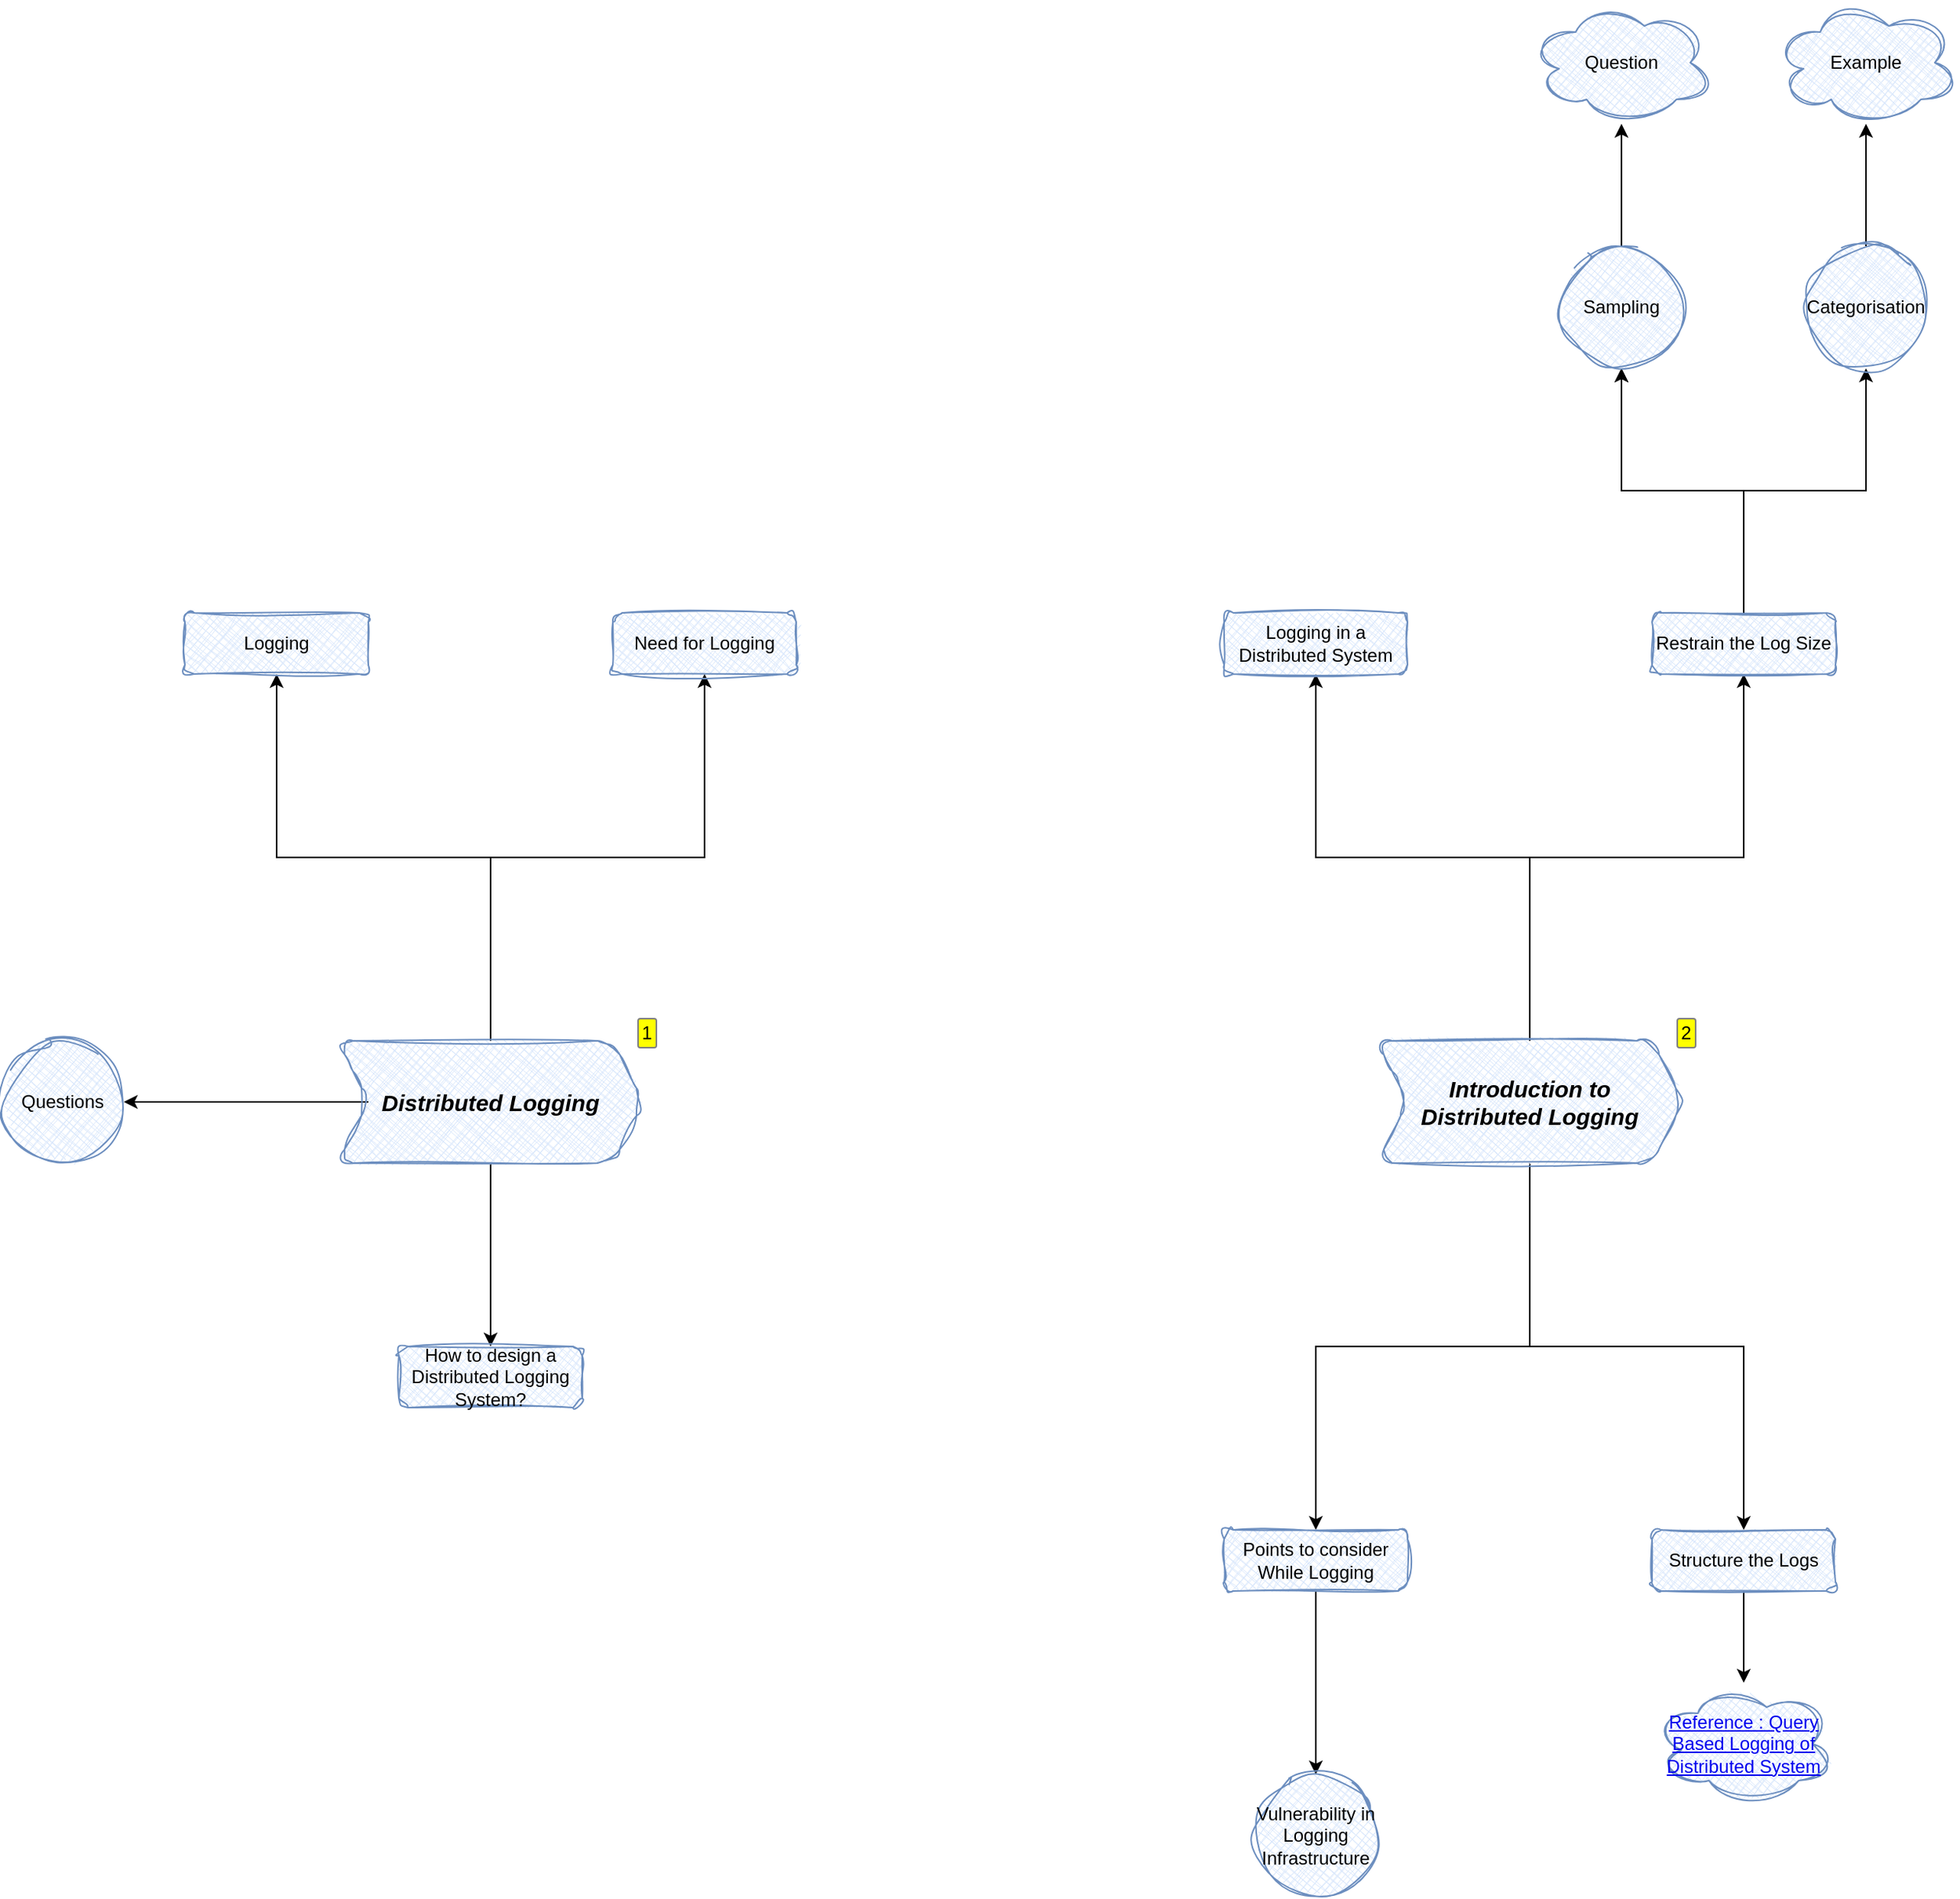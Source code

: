 <mxfile version="24.6.0" type="github">
  <diagram name="System Design : Distributed Logging" id="SGolzjxcw8ml5JHLdMpV">
    <mxGraphModel dx="2193" dy="1785" grid="1" gridSize="10" guides="1" tooltips="1" connect="1" arrows="1" fold="1" page="1" pageScale="1" pageWidth="850" pageHeight="1100" math="0" shadow="0">
      <root>
        <mxCell id="0" />
        <mxCell id="1" parent="0" />
        <mxCell id="rs_XFJSQFifdgnjM812B-3" value="" style="edgeStyle=orthogonalEdgeStyle;rounded=0;hachureGap=4;orthogonalLoop=1;jettySize=auto;html=1;fontFamily=Architects Daughter;fontSource=https%3A%2F%2Ffonts.googleapis.com%2Fcss%3Ffamily%3DArchitects%2BDaughter;" edge="1" parent="1" source="rs_XFJSQFifdgnjM812B-1" target="rs_XFJSQFifdgnjM812B-2">
          <mxGeometry relative="1" as="geometry" />
        </mxCell>
        <mxCell id="rs_XFJSQFifdgnjM812B-6" style="edgeStyle=orthogonalEdgeStyle;shape=connector;rounded=0;hachureGap=4;orthogonalLoop=1;jettySize=auto;html=1;entryX=0.5;entryY=1;entryDx=0;entryDy=0;strokeColor=default;align=center;verticalAlign=middle;fontFamily=Architects Daughter;fontSource=https%3A%2F%2Ffonts.googleapis.com%2Fcss%3Ffamily%3DArchitects%2BDaughter;fontSize=11;fontColor=default;labelBackgroundColor=default;endArrow=classic;" edge="1" parent="1" source="rs_XFJSQFifdgnjM812B-1" target="rs_XFJSQFifdgnjM812B-4">
          <mxGeometry relative="1" as="geometry" />
        </mxCell>
        <mxCell id="rs_XFJSQFifdgnjM812B-8" value="" style="edgeStyle=orthogonalEdgeStyle;shape=connector;rounded=0;hachureGap=4;orthogonalLoop=1;jettySize=auto;html=1;strokeColor=default;align=center;verticalAlign=middle;fontFamily=Architects Daughter;fontSource=https%3A%2F%2Ffonts.googleapis.com%2Fcss%3Ffamily%3DArchitects%2BDaughter;fontSize=11;fontColor=default;labelBackgroundColor=default;endArrow=classic;" edge="1" parent="1" source="rs_XFJSQFifdgnjM812B-1" target="rs_XFJSQFifdgnjM812B-7">
          <mxGeometry relative="1" as="geometry" />
        </mxCell>
        <mxCell id="rs_XFJSQFifdgnjM812B-10" value="" style="edgeStyle=orthogonalEdgeStyle;shape=connector;rounded=0;hachureGap=4;orthogonalLoop=1;jettySize=auto;html=1;strokeColor=default;align=center;verticalAlign=middle;fontFamily=Architects Daughter;fontSource=https%3A%2F%2Ffonts.googleapis.com%2Fcss%3Ffamily%3DArchitects%2BDaughter;fontSize=11;fontColor=default;labelBackgroundColor=default;endArrow=classic;" edge="1" parent="1" source="rs_XFJSQFifdgnjM812B-1" target="rs_XFJSQFifdgnjM812B-9">
          <mxGeometry relative="1" as="geometry" />
        </mxCell>
        <mxCell id="rs_XFJSQFifdgnjM812B-1" value="&lt;font style=&quot;font-size: 13px;&quot;&gt;&lt;b style=&quot;font-size: 15px;&quot;&gt;&lt;i&gt;Distributed Logging&lt;br&gt;&lt;/i&gt;&lt;/b&gt;&lt;/font&gt;" style="shape=step;perimeter=stepPerimeter;whiteSpace=wrap;html=1;fixedSize=1;sketch=1;curveFitting=1;jiggle=2;shadow=0;rounded=1;fillStyle=cross-hatch;fillColor=#dae8fc;strokeColor=#6c8ebf;treeFolding=1;treeMoving=1;enumerate=1;" vertex="1" parent="1">
          <mxGeometry y="480" width="200" height="80" as="geometry" />
        </mxCell>
        <UserObject label="Logging" tooltip="A log file records details of events occurring in a software application. The details may consist of microservices, transactions, service actions, or anything helpful to debug the flow of an event in the system. Logging is crucial to monitor the application’s flow.&#xa;" id="rs_XFJSQFifdgnjM812B-2">
          <mxCell style="whiteSpace=wrap;html=1;fillColor=#dae8fc;strokeColor=#6c8ebf;sketch=1;curveFitting=1;jiggle=2;shadow=0;rounded=1;fillStyle=cross-hatch;" vertex="1" parent="1">
            <mxGeometry x="-100" y="200" width="120" height="40" as="geometry" />
          </mxCell>
        </UserObject>
        <UserObject label="Need for Logging" tooltip="Logging is essential in understanding the flow of an event in a distributed system. It seems like a tedious task, but upon facing a failure or a security breach, logging helps pinpoint when and how the system failed or was compromised. It can also aid in finding out the root cause of the failure or breach. It decreases the meantime to repair a system.&#xa;&#xa;Why don’t we simply print out our statements to understand the application flow? It’s possible but not ideal. Simple print statements have no way of tracking the severity of the message. The output of print functions usually goes to the terminal, while our need could be to persist such data on a local or remote store. Moreover, we can have millions of print statements, so it’s better to structure and store them properly.&#xa;Issues with using print statements as an alternative to logging&#xa;&#xa;Concurrent activity by a service running on many nodes might need causality information to stitch together a correct flow of events properly. We must be careful while dealing with causality in a distributed system. We use a logging service to appropriately manage the diagnostic and exploratory data of our distributed software.&#xa;&#xa;Logging allows us to understand our code, locate unforeseen errors, fix the identified errors, and visualize the application’s performance. This way, we are aware of how production works, and we know how processes are running in the system.&#xa;&#xa;Log analysis helps us with the following scenarios:&#xa;&#xa;    To troubleshoot applications, nodes, or network issues.&#xa;    To adhere to internal security policies, external regulations, and compliance.&#xa;    To recognize and respond to data breaches and other security problems.&#xa;    To comprehend users’ actions for input to a recommender system.&#xa;&#xa;" id="rs_XFJSQFifdgnjM812B-4">
          <mxCell style="whiteSpace=wrap;html=1;fillColor=#dae8fc;strokeColor=#6c8ebf;sketch=1;curveFitting=1;jiggle=2;shadow=0;rounded=1;fillStyle=cross-hatch;" vertex="1" parent="1">
            <mxGeometry x="180" y="200" width="120" height="40" as="geometry" />
          </mxCell>
        </UserObject>
        <UserObject label="How to design a Distributed Logging System?" tooltip="We have divided the distributed logging system design into the following two lessons:&#xa;&#xa;    Introduction: We’ll discuss how logging works at a distributed level. We’ll also show how we can restrict the huge size of a log file, and structure them. This lesson will guide us about the requirements we should consider while logging information about a system.&#xa;&#xa;    Design: In this lesson, we’ll define the requirements, API design, and detailed design of our distributed logging system.&#xa;" id="rs_XFJSQFifdgnjM812B-7">
          <mxCell style="whiteSpace=wrap;html=1;fillColor=#dae8fc;strokeColor=#6c8ebf;sketch=1;curveFitting=1;jiggle=2;shadow=0;rounded=1;fillStyle=cross-hatch;" vertex="1" parent="1">
            <mxGeometry x="40" y="680" width="120" height="40" as="geometry" />
          </mxCell>
        </UserObject>
        <UserObject label="Questions" tooltip="What are some security concerns to consider when designing a distributed logging system? How would you mitigate them?&#xa;&#xa;Certainly. When designing a distributed logging system, it’s crucial to address several security concerns to protect the system and its data. These include:&#xa;&#xa;    Sensitive data: It’s important to avoid logging personally identifiable information (PII) or other sensitive data. If logging such information is necessary, you should mask or encrypt sensitive fields to protect the data from unauthorized access.&#xa;&#xa;    Access control: Implementing strong authentication and authorization mechanisms is essential to restrict access to log data. Only authorized personnel should have the ability to view or modify logs to ensure that sensitive information is not exposed to unauthorized users.&#xa;&#xa;    System hardening: Securing the logging system itself is critical to prevent unauthorized access and maintain its integrity. This includes applying security patches and following best practices for system security.&#xa;&#xa;    Secure storage &amp; transmission: Encrypting log data at rest and in transit helps prevent unauthorized access. This ensures that even if the data is intercepted, it remains unreadable without the proper decryption keys.&#xa;&#xa;    Auditing: Regularly auditing the logging system can help identify any anomalies or potential security breaches. This allows for timely detection and response to security incidents.&#xa;&#xa;Addressing these concerns helps ensure that the distributed logging system remains secure and that sensitive information is protected.&#xa;Did you find this helpful?&#xa;" id="rs_XFJSQFifdgnjM812B-9">
          <mxCell style="ellipse;whiteSpace=wrap;html=1;fillColor=#dae8fc;strokeColor=#6c8ebf;sketch=1;curveFitting=1;jiggle=2;shadow=0;rounded=1;fillStyle=cross-hatch;" vertex="1" parent="1">
            <mxGeometry x="-220" y="480" width="80" height="80" as="geometry" />
          </mxCell>
        </UserObject>
        <mxCell id="rs_XFJSQFifdgnjM812B-13" value="" style="edgeStyle=orthogonalEdgeStyle;shape=connector;rounded=0;hachureGap=4;orthogonalLoop=1;jettySize=auto;html=1;strokeColor=default;align=center;verticalAlign=middle;fontFamily=Architects Daughter;fontSource=https%3A%2F%2Ffonts.googleapis.com%2Fcss%3Ffamily%3DArchitects%2BDaughter;fontSize=11;fontColor=default;labelBackgroundColor=default;endArrow=classic;" edge="1" parent="1" source="rs_XFJSQFifdgnjM812B-11" target="rs_XFJSQFifdgnjM812B-12">
          <mxGeometry relative="1" as="geometry" />
        </mxCell>
        <mxCell id="rs_XFJSQFifdgnjM812B-15" value="" style="edgeStyle=orthogonalEdgeStyle;shape=connector;rounded=0;hachureGap=4;orthogonalLoop=1;jettySize=auto;html=1;strokeColor=default;align=center;verticalAlign=middle;fontFamily=Architects Daughter;fontSource=https%3A%2F%2Ffonts.googleapis.com%2Fcss%3Ffamily%3DArchitects%2BDaughter;fontSize=11;fontColor=default;labelBackgroundColor=default;endArrow=classic;" edge="1" parent="1" source="rs_XFJSQFifdgnjM812B-11" target="rs_XFJSQFifdgnjM812B-14">
          <mxGeometry relative="1" as="geometry" />
        </mxCell>
        <mxCell id="rs_XFJSQFifdgnjM812B-17" value="" style="edgeStyle=orthogonalEdgeStyle;shape=connector;rounded=0;hachureGap=4;orthogonalLoop=1;jettySize=auto;html=1;strokeColor=default;align=center;verticalAlign=middle;fontFamily=Architects Daughter;fontSource=https%3A%2F%2Ffonts.googleapis.com%2Fcss%3Ffamily%3DArchitects%2BDaughter;fontSize=11;fontColor=default;labelBackgroundColor=default;endArrow=classic;" edge="1" parent="1" source="rs_XFJSQFifdgnjM812B-11" target="rs_XFJSQFifdgnjM812B-16">
          <mxGeometry relative="1" as="geometry" />
        </mxCell>
        <mxCell id="rs_XFJSQFifdgnjM812B-19" value="" style="edgeStyle=orthogonalEdgeStyle;shape=connector;rounded=0;hachureGap=4;orthogonalLoop=1;jettySize=auto;html=1;strokeColor=default;align=center;verticalAlign=middle;fontFamily=Architects Daughter;fontSource=https%3A%2F%2Ffonts.googleapis.com%2Fcss%3Ffamily%3DArchitects%2BDaughter;fontSize=11;fontColor=default;labelBackgroundColor=default;endArrow=classic;" edge="1" parent="1" source="rs_XFJSQFifdgnjM812B-11" target="rs_XFJSQFifdgnjM812B-18">
          <mxGeometry relative="1" as="geometry" />
        </mxCell>
        <mxCell id="rs_XFJSQFifdgnjM812B-11" value="&lt;font style=&quot;font-size: 13px;&quot;&gt;&lt;b&gt;&lt;span style=&quot;font-size: 15px;&quot;&gt;&lt;i&gt;Introduction to &lt;br&gt;Distributed Logging&lt;br&gt;&lt;/i&gt;&lt;/span&gt;&lt;/b&gt;&lt;/font&gt;" style="shape=step;perimeter=stepPerimeter;whiteSpace=wrap;html=1;fixedSize=1;sketch=1;curveFitting=1;jiggle=2;shadow=0;rounded=1;fillStyle=cross-hatch;fillColor=#dae8fc;strokeColor=#6c8ebf;treeFolding=1;treeMoving=1;enumerate=1;" vertex="1" parent="1">
          <mxGeometry x="680" y="480" width="200" height="80" as="geometry" />
        </mxCell>
        <UserObject label="Logging in a Distributed System" tooltip="In today’s world, an increasing number of designs are moving to microservice architecture instead of monolithic architecture. In microservice architecture, logs of each microservice are accumulated in the respective machine. If we want to know about a certain event that was processed by several microservices, it is difficult to go into every node, figure out the flow, and view error messages. But, it becomes handy if we can trace the log for any particular flow from end to end.&#xa;&#xa;Moreover, it is also not necessary that a microservice is deployed on only one node. It can be deployed on thousands of nodes. Consider the following example, where hundreds of microservices are interdependent, and failure of one service can result in failures of other services. And if we do not have logs, we might not determine the root cause of failure. This emphasizes the need for logging." id="rs_XFJSQFifdgnjM812B-12">
          <mxCell style="whiteSpace=wrap;html=1;fillColor=#dae8fc;strokeColor=#6c8ebf;sketch=1;curveFitting=1;jiggle=2;shadow=0;rounded=1;fillStyle=cross-hatch;" vertex="1" parent="1">
            <mxGeometry x="580" y="200" width="120" height="40" as="geometry" />
          </mxCell>
        </UserObject>
        <mxCell id="rs_XFJSQFifdgnjM812B-21" value="" style="edgeStyle=orthogonalEdgeStyle;shape=connector;rounded=0;hachureGap=4;orthogonalLoop=1;jettySize=auto;html=1;strokeColor=default;align=center;verticalAlign=middle;fontFamily=Architects Daughter;fontSource=https%3A%2F%2Ffonts.googleapis.com%2Fcss%3Ffamily%3DArchitects%2BDaughter;fontSize=11;fontColor=default;labelBackgroundColor=default;endArrow=classic;" edge="1" parent="1" source="rs_XFJSQFifdgnjM812B-14" target="rs_XFJSQFifdgnjM812B-20">
          <mxGeometry relative="1" as="geometry" />
        </mxCell>
        <mxCell id="rs_XFJSQFifdgnjM812B-22" value="" style="edgeStyle=orthogonalEdgeStyle;shape=connector;rounded=0;hachureGap=4;orthogonalLoop=1;jettySize=auto;html=1;strokeColor=default;align=center;verticalAlign=middle;fontFamily=Architects Daughter;fontSource=https%3A%2F%2Ffonts.googleapis.com%2Fcss%3Ffamily%3DArchitects%2BDaughter;fontSize=11;fontColor=default;labelBackgroundColor=default;endArrow=classic;" edge="1" parent="1" source="rs_XFJSQFifdgnjM812B-14" target="rs_XFJSQFifdgnjM812B-20">
          <mxGeometry relative="1" as="geometry" />
        </mxCell>
        <mxCell id="rs_XFJSQFifdgnjM812B-24" value="" style="edgeStyle=orthogonalEdgeStyle;shape=connector;rounded=0;hachureGap=4;orthogonalLoop=1;jettySize=auto;html=1;strokeColor=default;align=center;verticalAlign=middle;fontFamily=Architects Daughter;fontSource=https%3A%2F%2Ffonts.googleapis.com%2Fcss%3Ffamily%3DArchitects%2BDaughter;fontSize=11;fontColor=default;labelBackgroundColor=default;endArrow=classic;" edge="1" parent="1" source="rs_XFJSQFifdgnjM812B-14" target="rs_XFJSQFifdgnjM812B-23">
          <mxGeometry relative="1" as="geometry" />
        </mxCell>
        <UserObject label="Restrain the Log Size" tooltip="The number of logs increases over time. At a time, perhaps hundreds of concurrent messages need to be logged. But the question is, are they all important enough to be logged? To solve this, logs have to be structured. We need to decide what to log into the system on the application or logging level." id="rs_XFJSQFifdgnjM812B-14">
          <mxCell style="whiteSpace=wrap;html=1;fillColor=#dae8fc;strokeColor=#6c8ebf;sketch=1;curveFitting=1;jiggle=2;shadow=0;rounded=1;fillStyle=cross-hatch;" vertex="1" parent="1">
            <mxGeometry x="860" y="200" width="120" height="40" as="geometry" />
          </mxCell>
        </UserObject>
        <mxCell id="rs_XFJSQFifdgnjM812B-34" value="" style="edgeStyle=orthogonalEdgeStyle;shape=connector;rounded=0;hachureGap=4;orthogonalLoop=1;jettySize=auto;html=1;strokeColor=default;align=center;verticalAlign=middle;fontFamily=Architects Daughter;fontSource=https%3A%2F%2Ffonts.googleapis.com%2Fcss%3Ffamily%3DArchitects%2BDaughter;fontSize=11;fontColor=default;labelBackgroundColor=default;endArrow=classic;" edge="1" parent="1" source="rs_XFJSQFifdgnjM812B-16" target="rs_XFJSQFifdgnjM812B-33">
          <mxGeometry relative="1" as="geometry" />
        </mxCell>
        <UserObject label="Structure the Logs" tooltip="Applications have the liberty to choose the structure of their log data. For example, an application is free to write to log as binary or text data, but it is often helpful to enforce some structure on the logs. The first benefit of structured logs is better interoperability between log writers and readers. Second, the structure can make the job of a log processing system easier." id="rs_XFJSQFifdgnjM812B-16">
          <mxCell style="whiteSpace=wrap;html=1;fillColor=#dae8fc;strokeColor=#6c8ebf;sketch=1;curveFitting=1;jiggle=2;shadow=0;rounded=1;fillStyle=cross-hatch;" vertex="1" parent="1">
            <mxGeometry x="860" y="800" width="120" height="40" as="geometry" />
          </mxCell>
        </UserObject>
        <mxCell id="rs_XFJSQFifdgnjM812B-26" value="" style="edgeStyle=orthogonalEdgeStyle;shape=connector;rounded=0;hachureGap=4;orthogonalLoop=1;jettySize=auto;html=1;strokeColor=default;align=center;verticalAlign=middle;fontFamily=Architects Daughter;fontSource=https%3A%2F%2Ffonts.googleapis.com%2Fcss%3Ffamily%3DArchitects%2BDaughter;fontSize=11;fontColor=default;labelBackgroundColor=default;endArrow=classic;" edge="1" parent="1" source="rs_XFJSQFifdgnjM812B-18" target="rs_XFJSQFifdgnjM812B-25">
          <mxGeometry relative="1" as="geometry" />
        </mxCell>
        <UserObject label="&lt;div&gt;Points to consider&lt;/div&gt;&lt;div&gt;While Logging&lt;br&gt;&lt;/div&gt;" tooltip="We should be careful while logging. The logging information should only contain the relevant information and not breach security concerns. For secure data, we should log encrypted data. We should consider the following few points while logging:&#xa;&#xa;    Avoid logging personally identifiable information (PII), such as names, addresses, emails, and so on.&#xa;    Avoid logging sensitive information like credit card numbers, passwords, and so on.&#xa;    Avoid excessive information. Logging all information is unnecessary. It only takes up more space and affects performance. Logging, being an I/O-heavy operation, has its performance penalties.&#xa;    The logging mechanism should be secure and not vulnerable because logs contain the application’s flow, and an insecure logging mechanism is vulnerable to hackers.&#xa;" id="rs_XFJSQFifdgnjM812B-18">
          <mxCell style="whiteSpace=wrap;html=1;fillColor=#dae8fc;strokeColor=#6c8ebf;sketch=1;curveFitting=1;jiggle=2;shadow=0;rounded=1;fillStyle=cross-hatch;" vertex="1" parent="1">
            <mxGeometry x="580" y="800" width="120" height="40" as="geometry" />
          </mxCell>
        </UserObject>
        <mxCell id="rs_XFJSQFifdgnjM812B-30" value="" style="edgeStyle=orthogonalEdgeStyle;shape=connector;rounded=0;hachureGap=4;orthogonalLoop=1;jettySize=auto;html=1;strokeColor=default;align=center;verticalAlign=middle;fontFamily=Architects Daughter;fontSource=https%3A%2F%2Ffonts.googleapis.com%2Fcss%3Ffamily%3DArchitects%2BDaughter;fontSize=11;fontColor=default;labelBackgroundColor=default;endArrow=classic;" edge="1" parent="1" source="rs_XFJSQFifdgnjM812B-20" target="rs_XFJSQFifdgnjM812B-29">
          <mxGeometry relative="1" as="geometry" />
        </mxCell>
        <UserObject label="Sampling" tooltip="We’ll determine which messages we should log into the system in this approach. Consider a situation where we have lots of messages from the same set of events. For example, there are people commenting on a post, where Person X commented on Person Y’s post, then Person Z commented on Person Y’s post, and so on. Instead of logging all the information, we can use a sampler service that only logs a smaller set of messages from a larger chunk. This way, we can decide on the most important messages to be logged.&#xa;&#xa;    Note: For large systems like Facebook, where billions of events happen per second, it is not viable to log them all. An appropriate sampling threshold and strategy are necessary to selectively pick a representative data set.&#xa;&#xa;We can also categorize the types of messages and apply a filter that identifies the important messages and only logs them to the system." id="rs_XFJSQFifdgnjM812B-20">
          <mxCell style="ellipse;whiteSpace=wrap;html=1;fillColor=#dae8fc;strokeColor=#6c8ebf;sketch=1;curveFitting=1;jiggle=2;shadow=0;rounded=1;fillStyle=cross-hatch;" vertex="1" parent="1">
            <mxGeometry x="800" y="-40" width="80" height="80" as="geometry" />
          </mxCell>
        </UserObject>
        <mxCell id="rs_XFJSQFifdgnjM812B-32" value="" style="edgeStyle=orthogonalEdgeStyle;shape=connector;rounded=0;hachureGap=4;orthogonalLoop=1;jettySize=auto;html=1;strokeColor=default;align=center;verticalAlign=middle;fontFamily=Architects Daughter;fontSource=https%3A%2F%2Ffonts.googleapis.com%2Fcss%3Ffamily%3DArchitects%2BDaughter;fontSize=11;fontColor=default;labelBackgroundColor=default;endArrow=classic;" edge="1" parent="1" source="rs_XFJSQFifdgnjM812B-23" target="rs_XFJSQFifdgnjM812B-31">
          <mxGeometry relative="1" as="geometry" />
        </mxCell>
        <UserObject label="Categorisation" tooltip="Let’s look into the logging support provided by various programming languages. For example, there’s log4j and logging in Python. The following severity levels are commonly used in logging:&#xa;&#xa;    DEBUG&#xa;    INFO&#xa;    WARNING&#xa;    ERROR&#xa;    FATAL/CRITICAL&#xa;&#xa;Usually, the production logs are set to print messages with the severity of WARNING and above. But for more detailed flow, the severity levels can be set to DEBUG and INFO levels too." id="rs_XFJSQFifdgnjM812B-23">
          <mxCell style="ellipse;whiteSpace=wrap;html=1;fillColor=#dae8fc;strokeColor=#6c8ebf;sketch=1;curveFitting=1;jiggle=2;shadow=0;rounded=1;fillStyle=cross-hatch;" vertex="1" parent="1">
            <mxGeometry x="960" y="-40" width="80" height="80" as="geometry" />
          </mxCell>
        </UserObject>
        <UserObject label="Vulnerability in Logging Infrastructure" tooltip="A zero-day vulnerability in Log4j, a famous logging framework for Java, has been identified as of November 2021. Log4j has contained the hidden vulnerability, Log4Shell (CVE-2021-44228), since 2013. Apache gave the highest available score, a CVSS severity rating of 10, to Log4Shell. The exploit is simple to execute and affects hundreds of millions of devices. Security experts are convinced that this vulnerability can allow devastating cyberattacks internationally because it can enable attackers to run malicious code and take control of the machine." id="rs_XFJSQFifdgnjM812B-25">
          <mxCell style="ellipse;whiteSpace=wrap;html=1;fillColor=#dae8fc;strokeColor=#6c8ebf;sketch=1;curveFitting=1;jiggle=2;shadow=0;rounded=1;fillStyle=cross-hatch;" vertex="1" parent="1">
            <mxGeometry x="600" y="960" width="80" height="80" as="geometry" />
          </mxCell>
        </UserObject>
        <UserObject label="Question" tooltip="What is a scenario where the sampling approach will not work?&#xa;&#xa;Let’s consider an application that processes a financial ATM transaction. It runs various services like fraud detection, expiration time checking, card validation, and many more. If we start to miss out logging of any service, we cannot identify an end-to-end flow that affects the debugging in case an error occurs. Using sampling, in this case, is not ideal and results in the loss of useful data.&#xa;" id="rs_XFJSQFifdgnjM812B-29">
          <mxCell style="ellipse;shape=cloud;whiteSpace=wrap;html=1;fillColor=#dae8fc;strokeColor=#6c8ebf;sketch=1;curveFitting=1;jiggle=2;shadow=0;rounded=1;fillStyle=cross-hatch;" vertex="1" parent="1">
            <mxGeometry x="780" y="-200" width="120" height="80" as="geometry" />
          </mxCell>
        </UserObject>
        <UserObject label="Example" tooltip="import logging as log&#xa;# set the logging level to DEBUG&#xa;log.basicConfig(level=log.DEBUG)&#xa;for i in range(6):&#xa;    if i == 0:&#xa;        log.debug(&quot;Debug level&quot;)&#xa;    elif i == 1:&#xa;        log.info(&quot;Info level&quot;)&#xa;    elif i == 2:&#xa;        log.warning(&quot;Warning level&quot;)&#xa;    elif i == 3:&#xa;        log.error(&quot;Error level&quot;)&#xa;    elif i == 4:&#xa;        log.critical(&quot;Critical level&quot;)&#xa;    elif i == 5:&#xa;        print(&quot;Uncomment the following to view a system generated error:&quot;)&#xa;        print(3/0)" id="rs_XFJSQFifdgnjM812B-31">
          <mxCell style="ellipse;shape=cloud;whiteSpace=wrap;html=1;fillColor=#dae8fc;strokeColor=#6c8ebf;sketch=1;curveFitting=1;jiggle=2;shadow=0;rounded=1;fillStyle=cross-hatch;" vertex="1" parent="1">
            <mxGeometry x="940" y="-200" width="120" height="80" as="geometry" />
          </mxCell>
        </UserObject>
        <UserObject label="&lt;a href=&quot;https://escholarship.org/uc/item/2p06d5sv&quot;&gt;Reference : Query Based Logging of Distributed System&lt;/a&gt;" tooltip="https://escholarship.org/uc/item/2p06d5sv" id="rs_XFJSQFifdgnjM812B-33">
          <mxCell style="ellipse;shape=cloud;whiteSpace=wrap;html=1;fillColor=#dae8fc;strokeColor=#6c8ebf;sketch=1;curveFitting=1;jiggle=2;shadow=0;rounded=1;fillStyle=cross-hatch;" vertex="1" parent="1">
            <mxGeometry x="860" y="900" width="120" height="80" as="geometry" />
          </mxCell>
        </UserObject>
      </root>
    </mxGraphModel>
  </diagram>
</mxfile>
